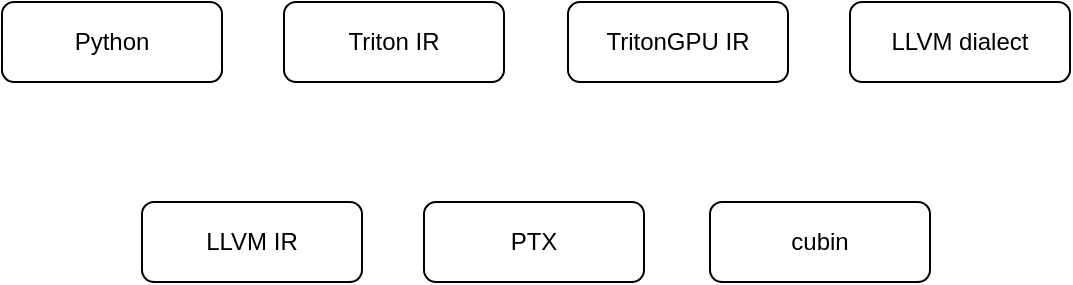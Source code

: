 <mxfile version="20.5.3" type="github"><diagram id="nCMCtI_0fGmXLX7nTU4V" name="第 1 页"><mxGraphModel dx="926" dy="752" grid="1" gridSize="10" guides="1" tooltips="1" connect="1" arrows="1" fold="1" page="1" pageScale="1" pageWidth="827" pageHeight="1169" math="0" shadow="0"><root><mxCell id="0"/><mxCell id="1" parent="0"/><mxCell id="_bKhbQ4zFmAfNgiu8Np8-1" value="Python" style="rounded=1;whiteSpace=wrap;html=1;" parent="1" vertex="1"><mxGeometry x="10" y="130" width="110" height="40" as="geometry"/></mxCell><mxCell id="_bKhbQ4zFmAfNgiu8Np8-2" value="Triton IR" style="rounded=1;whiteSpace=wrap;html=1;" parent="1" vertex="1"><mxGeometry x="151" y="130" width="110" height="40" as="geometry"/></mxCell><mxCell id="_bKhbQ4zFmAfNgiu8Np8-3" value="TritonGPU IR" style="rounded=1;whiteSpace=wrap;html=1;" parent="1" vertex="1"><mxGeometry x="293" y="130" width="110" height="40" as="geometry"/></mxCell><mxCell id="Wp2HzmDEKK12YRUkGRcB-1" value="LLVM dialect" style="rounded=1;whiteSpace=wrap;html=1;" vertex="1" parent="1"><mxGeometry x="434" y="130" width="110" height="40" as="geometry"/></mxCell><mxCell id="Wp2HzmDEKK12YRUkGRcB-2" value="LLVM IR" style="rounded=1;whiteSpace=wrap;html=1;" vertex="1" parent="1"><mxGeometry x="80" y="230" width="110" height="40" as="geometry"/></mxCell><mxCell id="Wp2HzmDEKK12YRUkGRcB-3" value="PTX" style="rounded=1;whiteSpace=wrap;html=1;" vertex="1" parent="1"><mxGeometry x="221" y="230" width="110" height="40" as="geometry"/></mxCell><mxCell id="Wp2HzmDEKK12YRUkGRcB-4" value="cubin" style="rounded=1;whiteSpace=wrap;html=1;" vertex="1" parent="1"><mxGeometry x="364" y="230" width="110" height="40" as="geometry"/></mxCell></root></mxGraphModel></diagram></mxfile>